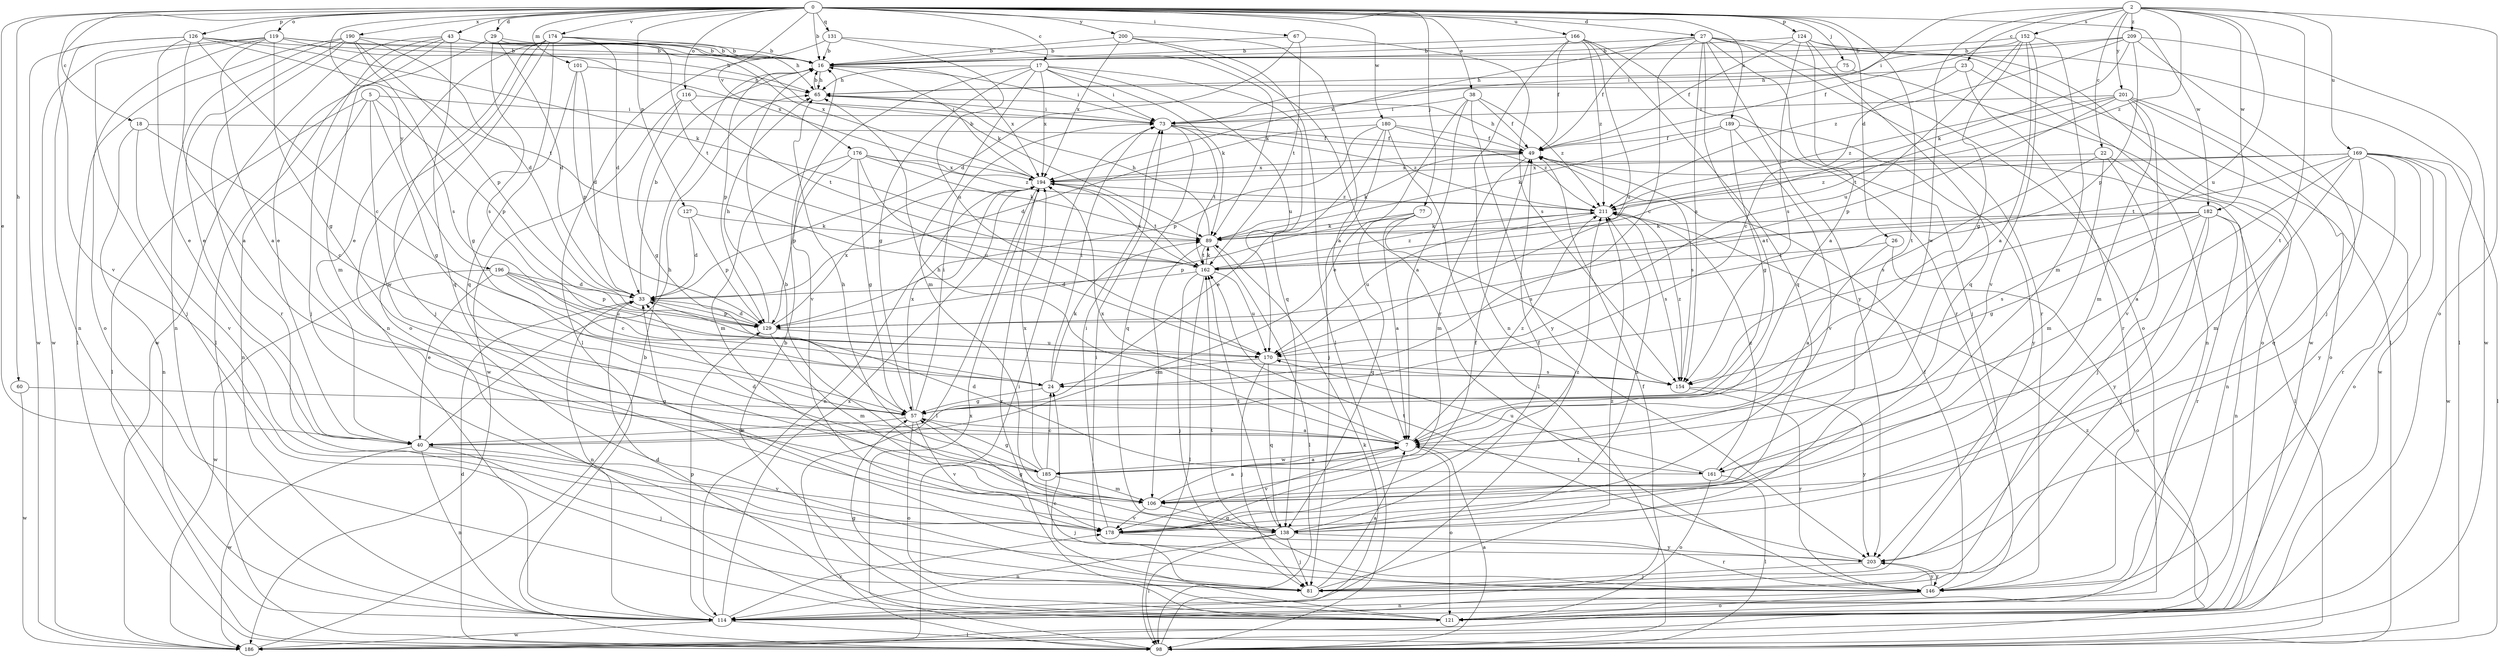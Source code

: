 strict digraph  {
0;
2;
5;
7;
16;
17;
18;
22;
23;
24;
26;
27;
29;
33;
38;
40;
43;
49;
57;
60;
65;
67;
73;
75;
77;
81;
89;
98;
101;
106;
114;
116;
119;
121;
124;
126;
127;
129;
131;
138;
146;
152;
154;
161;
162;
166;
169;
170;
174;
176;
178;
180;
182;
185;
186;
189;
190;
194;
196;
200;
201;
203;
209;
211;
0 -> 16  [label=b];
0 -> 17  [label=c];
0 -> 18  [label=c];
0 -> 26  [label=d];
0 -> 27  [label=d];
0 -> 29  [label=d];
0 -> 38  [label=e];
0 -> 40  [label=e];
0 -> 43  [label=f];
0 -> 60  [label=h];
0 -> 67  [label=i];
0 -> 75  [label=j];
0 -> 77  [label=j];
0 -> 101  [label=m];
0 -> 116  [label=o];
0 -> 119  [label=o];
0 -> 124  [label=p];
0 -> 126  [label=p];
0 -> 127  [label=p];
0 -> 131  [label=q];
0 -> 161  [label=t];
0 -> 166  [label=u];
0 -> 174  [label=v];
0 -> 176  [label=v];
0 -> 178  [label=v];
0 -> 180  [label=w];
0 -> 182  [label=w];
0 -> 189  [label=x];
0 -> 190  [label=x];
0 -> 196  [label=y];
0 -> 200  [label=y];
2 -> 22  [label=c];
2 -> 23  [label=c];
2 -> 73  [label=i];
2 -> 121  [label=o];
2 -> 152  [label=s];
2 -> 161  [label=t];
2 -> 169  [label=u];
2 -> 170  [label=u];
2 -> 182  [label=w];
2 -> 185  [label=w];
2 -> 201  [label=y];
2 -> 209  [label=z];
2 -> 211  [label=z];
5 -> 57  [label=g];
5 -> 73  [label=i];
5 -> 98  [label=l];
5 -> 114  [label=n];
5 -> 129  [label=p];
5 -> 185  [label=w];
7 -> 65  [label=h];
7 -> 121  [label=o];
7 -> 161  [label=t];
7 -> 178  [label=v];
7 -> 185  [label=w];
7 -> 194  [label=x];
7 -> 211  [label=z];
16 -> 65  [label=h];
16 -> 73  [label=i];
16 -> 129  [label=p];
16 -> 194  [label=x];
17 -> 57  [label=g];
17 -> 65  [label=h];
17 -> 73  [label=i];
17 -> 89  [label=k];
17 -> 106  [label=m];
17 -> 138  [label=q];
17 -> 170  [label=u];
17 -> 178  [label=v];
17 -> 194  [label=x];
18 -> 24  [label=c];
18 -> 49  [label=f];
18 -> 114  [label=n];
18 -> 178  [label=v];
22 -> 81  [label=j];
22 -> 106  [label=m];
22 -> 114  [label=n];
22 -> 154  [label=s];
22 -> 194  [label=x];
23 -> 24  [label=c];
23 -> 65  [label=h];
23 -> 114  [label=n];
23 -> 146  [label=r];
24 -> 57  [label=g];
24 -> 73  [label=i];
24 -> 89  [label=k];
26 -> 7  [label=a];
26 -> 121  [label=o];
26 -> 162  [label=t];
27 -> 7  [label=a];
27 -> 16  [label=b];
27 -> 24  [label=c];
27 -> 49  [label=f];
27 -> 81  [label=j];
27 -> 98  [label=l];
27 -> 121  [label=o];
27 -> 146  [label=r];
27 -> 154  [label=s];
27 -> 194  [label=x];
27 -> 203  [label=y];
29 -> 16  [label=b];
29 -> 33  [label=d];
29 -> 40  [label=e];
29 -> 65  [label=h];
29 -> 154  [label=s];
33 -> 16  [label=b];
33 -> 114  [label=n];
33 -> 129  [label=p];
38 -> 7  [label=a];
38 -> 40  [label=e];
38 -> 49  [label=f];
38 -> 73  [label=i];
38 -> 203  [label=y];
38 -> 211  [label=z];
40 -> 65  [label=h];
40 -> 81  [label=j];
40 -> 114  [label=n];
40 -> 178  [label=v];
40 -> 186  [label=w];
43 -> 16  [label=b];
43 -> 81  [label=j];
43 -> 89  [label=k];
43 -> 98  [label=l];
43 -> 106  [label=m];
43 -> 138  [label=q];
43 -> 186  [label=w];
43 -> 194  [label=x];
49 -> 65  [label=h];
49 -> 89  [label=k];
49 -> 98  [label=l];
49 -> 106  [label=m];
49 -> 154  [label=s];
49 -> 194  [label=x];
57 -> 7  [label=a];
57 -> 40  [label=e];
57 -> 73  [label=i];
57 -> 121  [label=o];
57 -> 178  [label=v];
57 -> 194  [label=x];
60 -> 57  [label=g];
60 -> 186  [label=w];
65 -> 16  [label=b];
65 -> 73  [label=i];
67 -> 16  [label=b];
67 -> 33  [label=d];
67 -> 154  [label=s];
67 -> 162  [label=t];
73 -> 49  [label=f];
73 -> 138  [label=q];
73 -> 162  [label=t];
73 -> 211  [label=z];
75 -> 65  [label=h];
75 -> 121  [label=o];
77 -> 7  [label=a];
77 -> 89  [label=k];
77 -> 129  [label=p];
77 -> 138  [label=q];
77 -> 154  [label=s];
81 -> 7  [label=a];
81 -> 211  [label=z];
89 -> 65  [label=h];
89 -> 98  [label=l];
89 -> 106  [label=m];
89 -> 162  [label=t];
98 -> 7  [label=a];
98 -> 33  [label=d];
98 -> 89  [label=k];
98 -> 194  [label=x];
98 -> 211  [label=z];
101 -> 33  [label=d];
101 -> 57  [label=g];
101 -> 65  [label=h];
101 -> 129  [label=p];
106 -> 7  [label=a];
106 -> 16  [label=b];
106 -> 138  [label=q];
106 -> 178  [label=v];
114 -> 49  [label=f];
114 -> 98  [label=l];
114 -> 129  [label=p];
114 -> 178  [label=v];
114 -> 186  [label=w];
114 -> 194  [label=x];
116 -> 57  [label=g];
116 -> 73  [label=i];
116 -> 162  [label=t];
116 -> 186  [label=w];
119 -> 7  [label=a];
119 -> 16  [label=b];
119 -> 57  [label=g];
119 -> 65  [label=h];
119 -> 81  [label=j];
119 -> 121  [label=o];
119 -> 186  [label=w];
119 -> 194  [label=x];
121 -> 16  [label=b];
121 -> 24  [label=c];
121 -> 33  [label=d];
121 -> 57  [label=g];
121 -> 194  [label=x];
124 -> 7  [label=a];
124 -> 16  [label=b];
124 -> 49  [label=f];
124 -> 98  [label=l];
124 -> 138  [label=q];
124 -> 154  [label=s];
124 -> 186  [label=w];
126 -> 7  [label=a];
126 -> 16  [label=b];
126 -> 24  [label=c];
126 -> 40  [label=e];
126 -> 89  [label=k];
126 -> 114  [label=n];
126 -> 162  [label=t];
126 -> 186  [label=w];
127 -> 33  [label=d];
127 -> 89  [label=k];
127 -> 129  [label=p];
129 -> 33  [label=d];
129 -> 65  [label=h];
129 -> 106  [label=m];
129 -> 170  [label=u];
129 -> 194  [label=x];
131 -> 16  [label=b];
131 -> 89  [label=k];
131 -> 98  [label=l];
131 -> 170  [label=u];
138 -> 49  [label=f];
138 -> 57  [label=g];
138 -> 81  [label=j];
138 -> 98  [label=l];
138 -> 114  [label=n];
138 -> 146  [label=r];
138 -> 162  [label=t];
138 -> 211  [label=z];
146 -> 49  [label=f];
146 -> 73  [label=i];
146 -> 114  [label=n];
146 -> 121  [label=o];
146 -> 162  [label=t];
146 -> 203  [label=y];
152 -> 7  [label=a];
152 -> 16  [label=b];
152 -> 49  [label=f];
152 -> 57  [label=g];
152 -> 106  [label=m];
152 -> 170  [label=u];
152 -> 178  [label=v];
154 -> 146  [label=r];
154 -> 203  [label=y];
154 -> 211  [label=z];
161 -> 33  [label=d];
161 -> 98  [label=l];
161 -> 121  [label=o];
161 -> 170  [label=u];
161 -> 211  [label=z];
162 -> 33  [label=d];
162 -> 81  [label=j];
162 -> 89  [label=k];
162 -> 98  [label=l];
162 -> 170  [label=u];
162 -> 194  [label=x];
162 -> 211  [label=z];
166 -> 16  [label=b];
166 -> 49  [label=f];
166 -> 114  [label=n];
166 -> 138  [label=q];
166 -> 146  [label=r];
166 -> 170  [label=u];
166 -> 211  [label=z];
169 -> 7  [label=a];
169 -> 98  [label=l];
169 -> 106  [label=m];
169 -> 121  [label=o];
169 -> 138  [label=q];
169 -> 146  [label=r];
169 -> 162  [label=t];
169 -> 186  [label=w];
169 -> 194  [label=x];
169 -> 203  [label=y];
169 -> 211  [label=z];
170 -> 24  [label=c];
170 -> 81  [label=j];
170 -> 138  [label=q];
170 -> 154  [label=s];
174 -> 16  [label=b];
174 -> 33  [label=d];
174 -> 40  [label=e];
174 -> 81  [label=j];
174 -> 114  [label=n];
174 -> 121  [label=o];
174 -> 138  [label=q];
174 -> 162  [label=t];
176 -> 57  [label=g];
176 -> 89  [label=k];
176 -> 106  [label=m];
176 -> 129  [label=p];
176 -> 170  [label=u];
176 -> 194  [label=x];
176 -> 211  [label=z];
178 -> 49  [label=f];
178 -> 73  [label=i];
178 -> 203  [label=y];
178 -> 211  [label=z];
180 -> 33  [label=d];
180 -> 40  [label=e];
180 -> 49  [label=f];
180 -> 81  [label=j];
180 -> 98  [label=l];
180 -> 129  [label=p];
180 -> 211  [label=z];
182 -> 57  [label=g];
182 -> 81  [label=j];
182 -> 89  [label=k];
182 -> 114  [label=n];
182 -> 146  [label=r];
182 -> 154  [label=s];
182 -> 162  [label=t];
182 -> 203  [label=y];
185 -> 7  [label=a];
185 -> 24  [label=c];
185 -> 33  [label=d];
185 -> 57  [label=g];
185 -> 65  [label=h];
185 -> 81  [label=j];
185 -> 106  [label=m];
185 -> 194  [label=x];
186 -> 16  [label=b];
186 -> 73  [label=i];
189 -> 49  [label=f];
189 -> 57  [label=g];
189 -> 89  [label=k];
189 -> 178  [label=v];
189 -> 203  [label=y];
190 -> 16  [label=b];
190 -> 33  [label=d];
190 -> 40  [label=e];
190 -> 98  [label=l];
190 -> 114  [label=n];
190 -> 129  [label=p];
190 -> 146  [label=r];
190 -> 154  [label=s];
194 -> 16  [label=b];
194 -> 98  [label=l];
194 -> 114  [label=n];
194 -> 162  [label=t];
194 -> 211  [label=z];
196 -> 24  [label=c];
196 -> 33  [label=d];
196 -> 40  [label=e];
196 -> 129  [label=p];
196 -> 170  [label=u];
196 -> 186  [label=w];
200 -> 7  [label=a];
200 -> 16  [label=b];
200 -> 98  [label=l];
200 -> 146  [label=r];
200 -> 194  [label=x];
201 -> 73  [label=i];
201 -> 106  [label=m];
201 -> 121  [label=o];
201 -> 129  [label=p];
201 -> 162  [label=t];
201 -> 178  [label=v];
201 -> 186  [label=w];
201 -> 211  [label=z];
203 -> 33  [label=d];
203 -> 81  [label=j];
203 -> 146  [label=r];
203 -> 162  [label=t];
209 -> 16  [label=b];
209 -> 73  [label=i];
209 -> 81  [label=j];
209 -> 89  [label=k];
209 -> 129  [label=p];
209 -> 186  [label=w];
209 -> 211  [label=z];
211 -> 89  [label=k];
211 -> 154  [label=s];
211 -> 170  [label=u];
}
